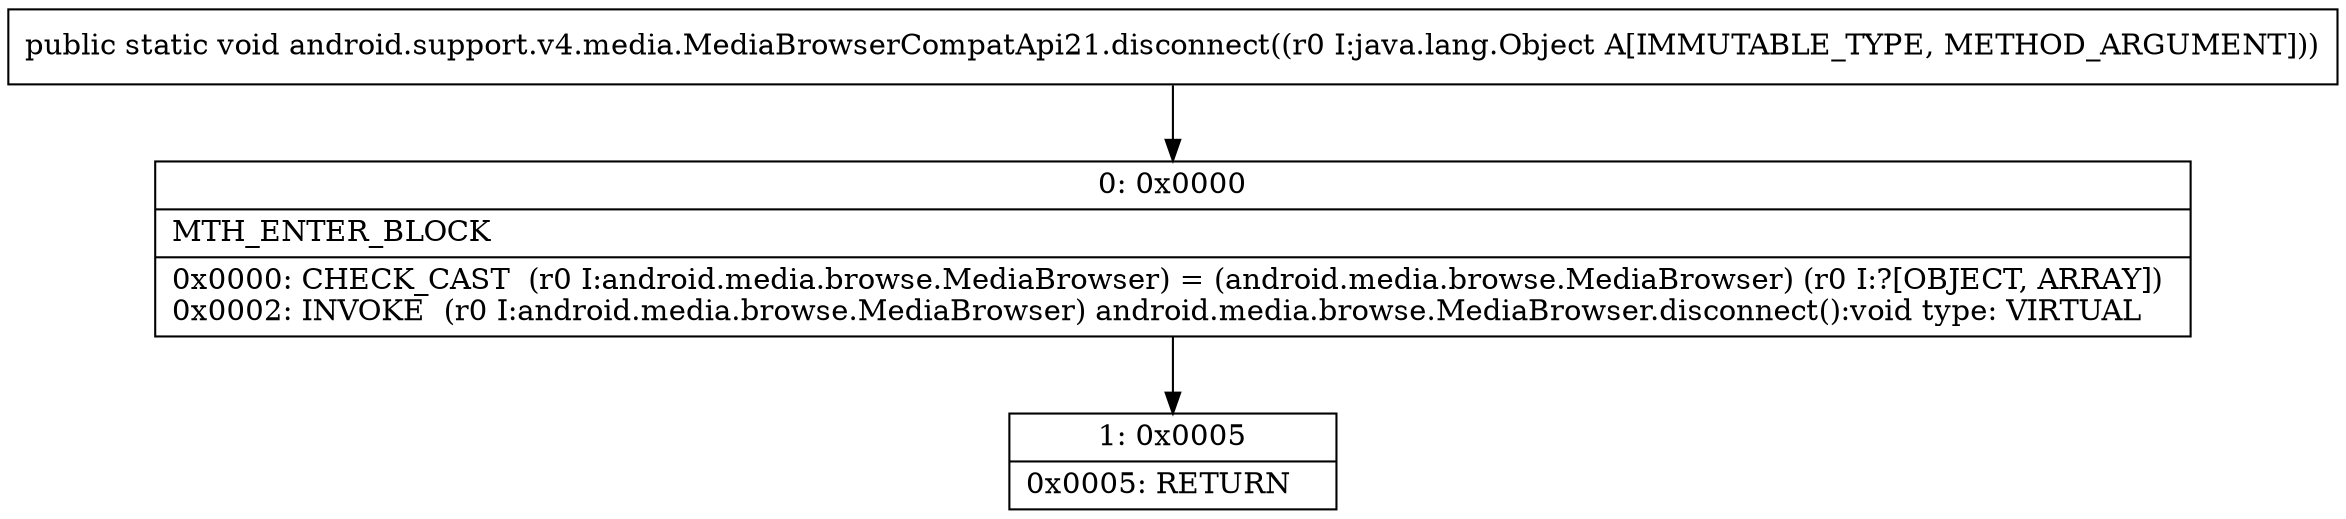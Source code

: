 digraph "CFG forandroid.support.v4.media.MediaBrowserCompatApi21.disconnect(Ljava\/lang\/Object;)V" {
Node_0 [shape=record,label="{0\:\ 0x0000|MTH_ENTER_BLOCK\l|0x0000: CHECK_CAST  (r0 I:android.media.browse.MediaBrowser) = (android.media.browse.MediaBrowser) (r0 I:?[OBJECT, ARRAY]) \l0x0002: INVOKE  (r0 I:android.media.browse.MediaBrowser) android.media.browse.MediaBrowser.disconnect():void type: VIRTUAL \l}"];
Node_1 [shape=record,label="{1\:\ 0x0005|0x0005: RETURN   \l}"];
MethodNode[shape=record,label="{public static void android.support.v4.media.MediaBrowserCompatApi21.disconnect((r0 I:java.lang.Object A[IMMUTABLE_TYPE, METHOD_ARGUMENT])) }"];
MethodNode -> Node_0;
Node_0 -> Node_1;
}

